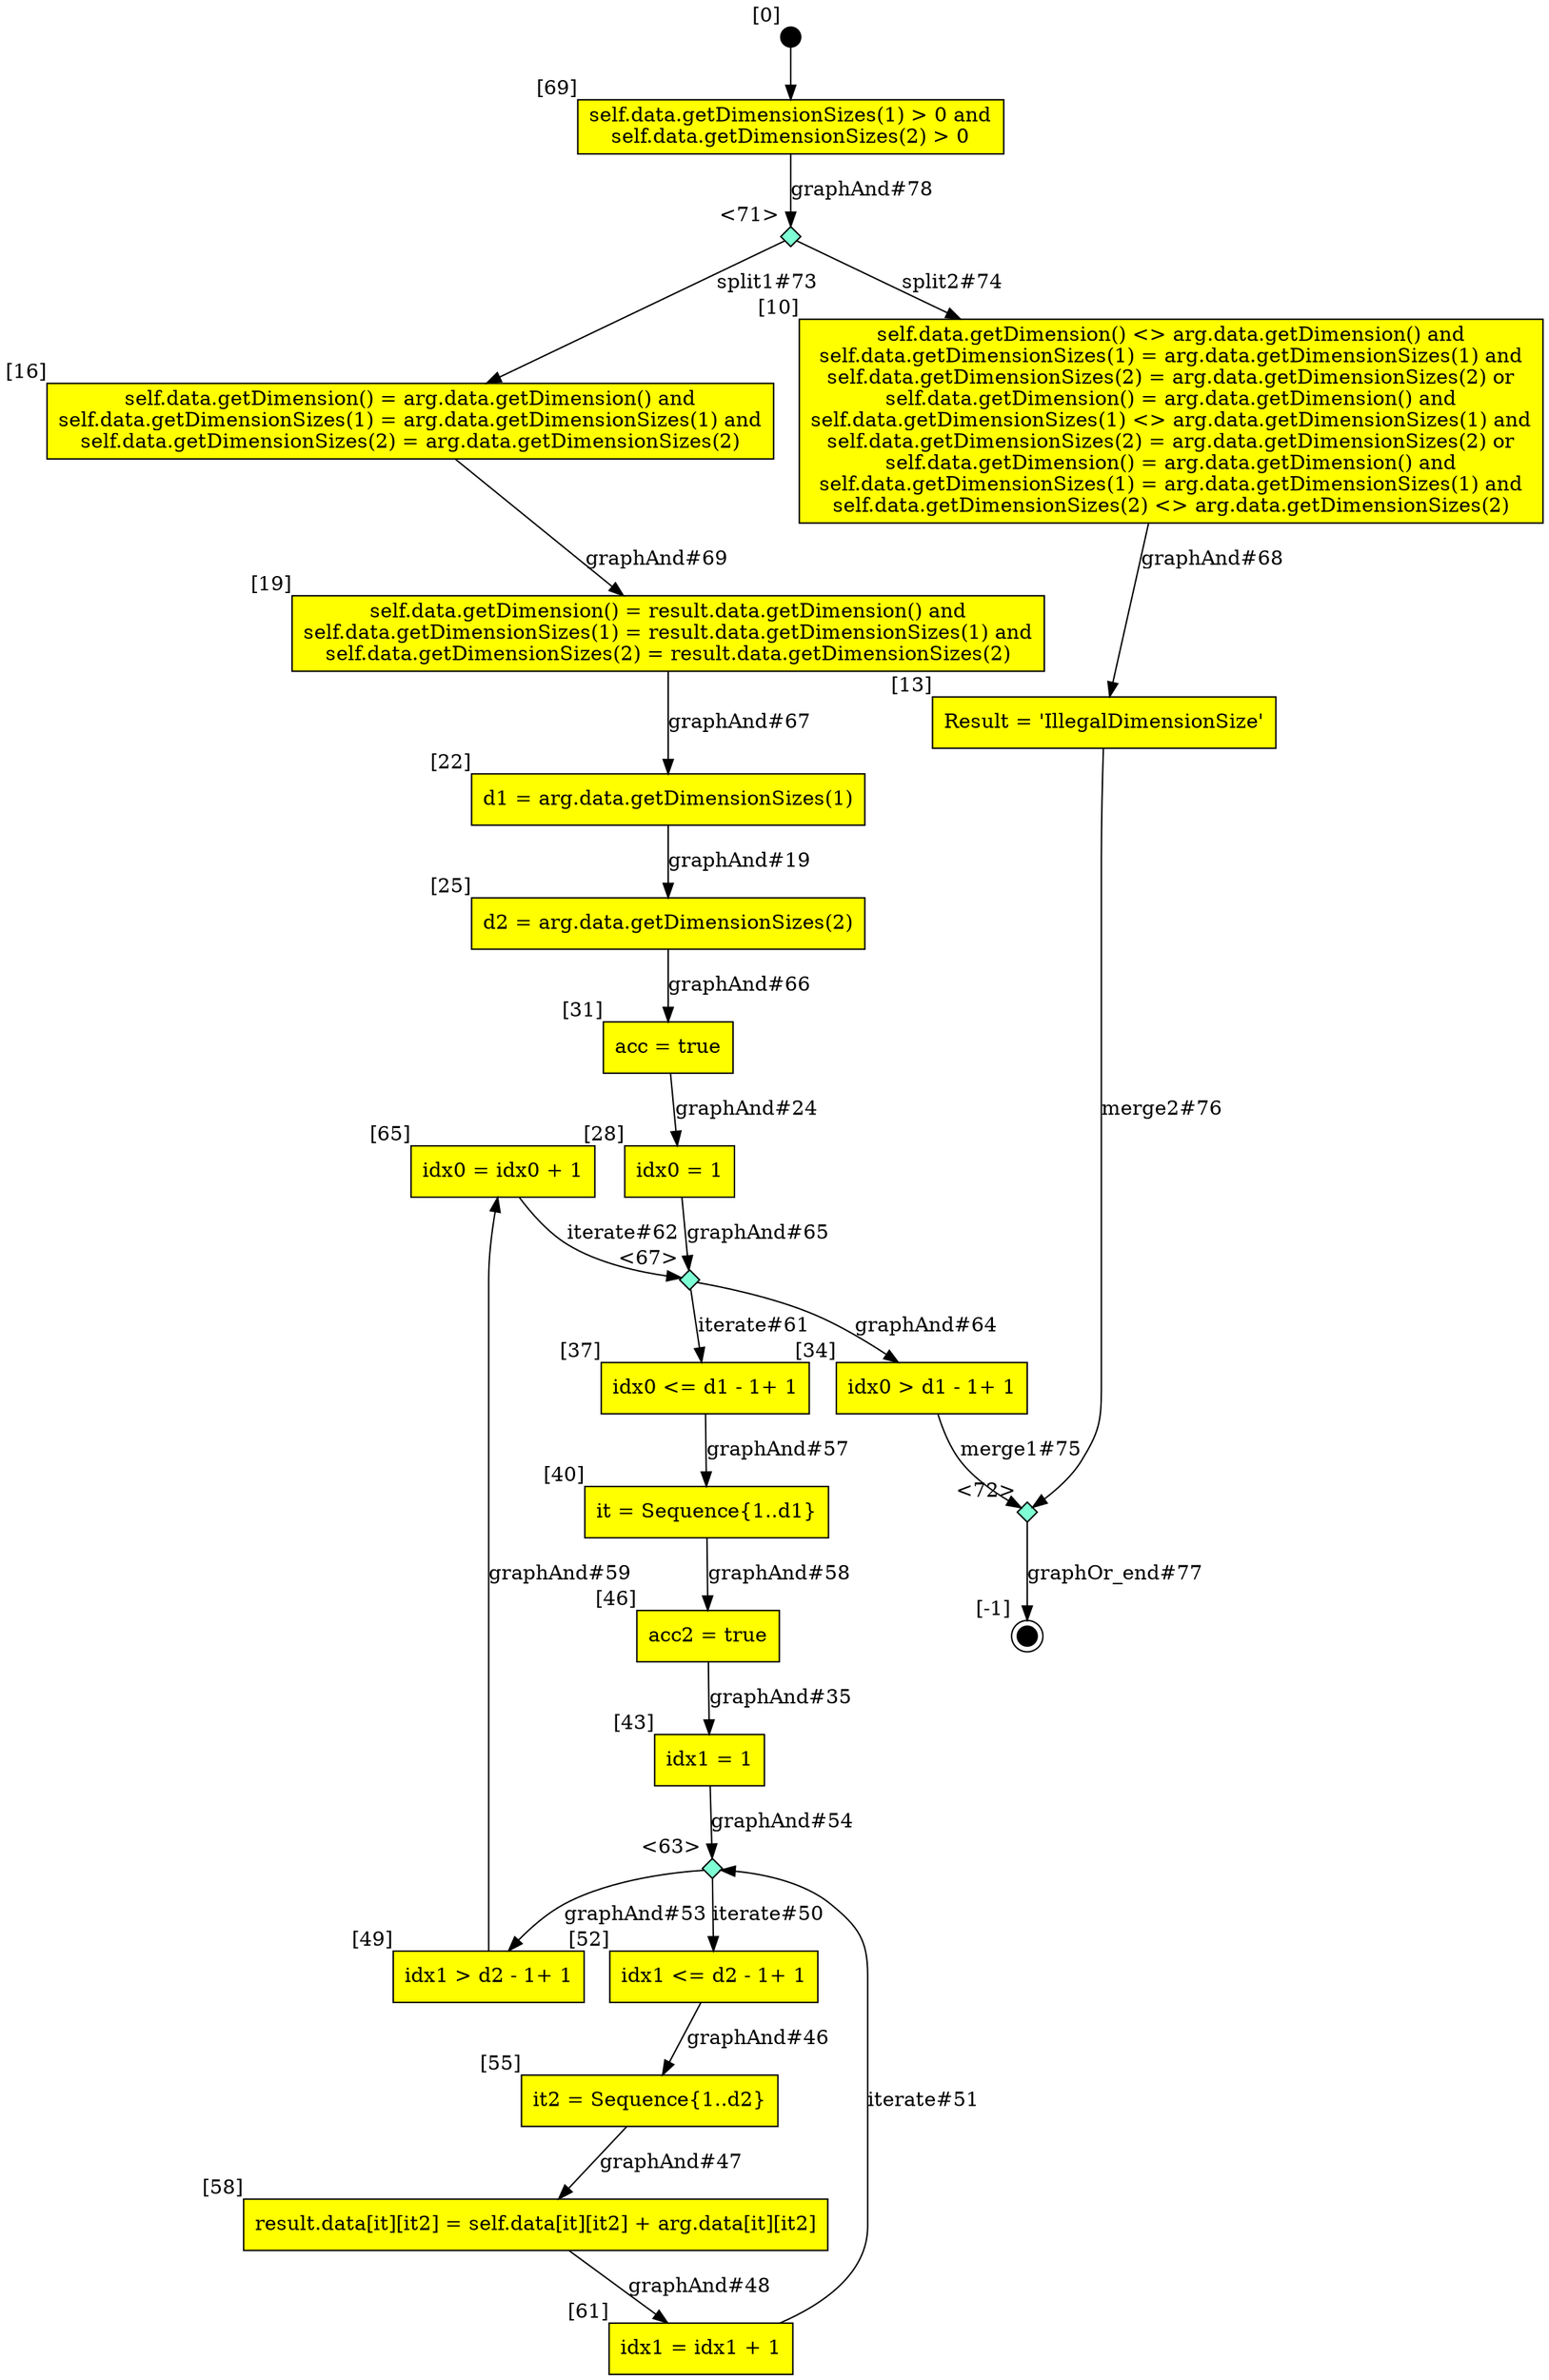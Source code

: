 digraph CLG {
  65 [shape="box", label="idx0 = idx0 + 1", style=filled, fillcolor=yellow, xlabel="[65]"];
  67 [shape="diamond", label="", xlabel="<67>", style=filled, fillcolor=aquamarine, fixedsize=true, width=.2, height=.2];
  68 [style=filled, fillcolor=black, shape="circle", label="", fixedsize=true, width=.2, height=.2, xlabel="[0]"];
  69 [shape="box", label="self.data.getDimensionSizes(1) > 0 and
self.data.getDimensionSizes(2) > 0
", style=filled, fillcolor=yellow, xlabel="[69]"];
  71 [shape="diamond", label="", xlabel="<71>", style=filled, fillcolor=aquamarine, fixedsize=true, width=.2, height=.2];
  72 [shape="diamond", label="", xlabel="<72>", style=filled, fillcolor=aquamarine, fixedsize=true, width=.2, height=.2];
  10 [shape="box", label="self.data.getDimension() <> arg.data.getDimension() and
self.data.getDimensionSizes(1) = arg.data.getDimensionSizes(1) and
self.data.getDimensionSizes(2) = arg.data.getDimensionSizes(2) or
self.data.getDimension() = arg.data.getDimension() and
self.data.getDimensionSizes(1) <> arg.data.getDimensionSizes(1) and
self.data.getDimensionSizes(2) = arg.data.getDimensionSizes(2) or
self.data.getDimension() = arg.data.getDimension() and
self.data.getDimensionSizes(1) = arg.data.getDimensionSizes(1) and
self.data.getDimensionSizes(2) <> arg.data.getDimensionSizes(2)
", style=filled, fillcolor=yellow, xlabel="[10]"];
  13 [shape="box", label="Result = 'IllegalDimensionSize'", style=filled, fillcolor=yellow, xlabel="[13]"];
  14 [style=filled, fillcolor=black, shape="doublecircle", label="", fixedsize=true, width=.2, height=.2, xlabel="[-1]"];
  16 [shape="box", label="self.data.getDimension() = arg.data.getDimension() and
self.data.getDimensionSizes(1) = arg.data.getDimensionSizes(1) and
self.data.getDimensionSizes(2) = arg.data.getDimensionSizes(2)
", style=filled, fillcolor=yellow, xlabel="[16]"];
  19 [shape="box", label="self.data.getDimension() = result.data.getDimension() and
self.data.getDimensionSizes(1) = result.data.getDimensionSizes(1) and
self.data.getDimensionSizes(2) = result.data.getDimensionSizes(2)
", style=filled, fillcolor=yellow, xlabel="[19]"];
  22 [shape="box", label="d1 = arg.data.getDimensionSizes(1)", style=filled, fillcolor=yellow, xlabel="[22]"];
  25 [shape="box", label="d2 = arg.data.getDimensionSizes(2)", style=filled, fillcolor=yellow, xlabel="[25]"];
  28 [shape="box", label="idx0 = 1", style=filled, fillcolor=yellow, xlabel="[28]"];
  31 [shape="box", label="acc = true", style=filled, fillcolor=yellow, xlabel="[31]"];
  34 [shape="box", label="idx0 > d1 - 1+ 1", style=filled, fillcolor=yellow, xlabel="[34]"];
  37 [shape="box", label="idx0 <= d1 - 1+ 1", style=filled, fillcolor=yellow, xlabel="[37]"];
  40 [shape="box", label="it = Sequence{1..d1}", style=filled, fillcolor=yellow, xlabel="[40]"];
  43 [shape="box", label="idx1 = 1", style=filled, fillcolor=yellow, xlabel="[43]"];
  46 [shape="box", label="acc2 = true", style=filled, fillcolor=yellow, xlabel="[46]"];
  49 [shape="box", label="idx1 > d2 - 1+ 1", style=filled, fillcolor=yellow, xlabel="[49]"];
  52 [shape="box", label="idx1 <= d2 - 1+ 1", style=filled, fillcolor=yellow, xlabel="[52]"];
  55 [shape="box", label="it2 = Sequence{1..d2}", style=filled, fillcolor=yellow, xlabel="[55]"];
  58 [shape="box", label="result.data[it][it2] = self.data[it][it2] + arg.data[it][it2]", style=filled, fillcolor=yellow, xlabel="[58]"];
  61 [shape="box", label="idx1 = idx1 + 1", style=filled, fillcolor=yellow, xlabel="[61]"];
  63 [shape="diamond", label="", xlabel="<63>", style=filled, fillcolor=aquamarine, fixedsize=true, width=.2, height=.2];
  67 -> 34[label="graphAnd#64"];
  28 -> 67[label="graphAnd#65"];
  25 -> 31[label="graphAnd#66"];
  19 -> 22[label="graphAnd#67"];
  10 -> 13[label="graphAnd#68"];
  16 -> 19[label="graphAnd#69"];
  68 -> 69;
  71 -> 16[label="split1#73"];
  71 -> 10[label="split2#74"];
  34 -> 72[label="merge1#75"];
  13 -> 72[label="merge2#76"];
  72 -> 14[label="graphOr_end#77"];
  69 -> 71[label="graphAnd#78"];
  22 -> 25[label="graphAnd#19"];
  31 -> 28[label="graphAnd#24"];
  46 -> 43[label="graphAnd#35"];
  52 -> 55[label="graphAnd#46"];
  55 -> 58[label="graphAnd#47"];
  58 -> 61[label="graphAnd#48"];
  63 -> 52[label="iterate#50"];
  61 -> 63[label="iterate#51"];
  63 -> 49[label="graphAnd#53"];
  43 -> 63[label="graphAnd#54"];
  37 -> 40[label="graphAnd#57"];
  40 -> 46[label="graphAnd#58"];
  49 -> 65[label="graphAnd#59"];
  67 -> 37[label="iterate#61"];
  65 -> 67[label="iterate#62"];
}

